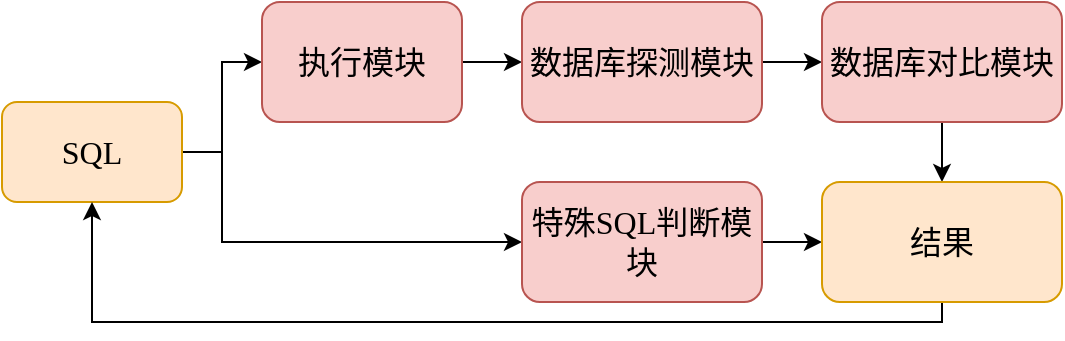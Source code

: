 <mxfile version="28.1.0">
  <diagram name="第 1 页" id="1NQfpE10RjsQGpk9yWqm">
    <mxGraphModel dx="772" dy="397" grid="1" gridSize="10" guides="1" tooltips="1" connect="1" arrows="1" fold="1" page="1" pageScale="1" pageWidth="1169" pageHeight="827" math="0" shadow="0">
      <root>
        <mxCell id="0" />
        <mxCell id="1" parent="0" />
        <mxCell id="n8H8BmY1SFpTSVQSWJXT-7" style="edgeStyle=orthogonalEdgeStyle;rounded=0;orthogonalLoop=1;jettySize=auto;html=1;entryX=0;entryY=0.5;entryDx=0;entryDy=0;" edge="1" parent="1" source="n8H8BmY1SFpTSVQSWJXT-1" target="n8H8BmY1SFpTSVQSWJXT-2">
          <mxGeometry relative="1" as="geometry" />
        </mxCell>
        <mxCell id="n8H8BmY1SFpTSVQSWJXT-9" value="" style="edgeStyle=orthogonalEdgeStyle;rounded=0;orthogonalLoop=1;jettySize=auto;html=1;" edge="1" parent="1" source="n8H8BmY1SFpTSVQSWJXT-1" target="n8H8BmY1SFpTSVQSWJXT-8">
          <mxGeometry relative="1" as="geometry">
            <Array as="points">
              <mxPoint x="340" y="165" />
              <mxPoint x="340" y="210" />
            </Array>
          </mxGeometry>
        </mxCell>
        <mxCell id="n8H8BmY1SFpTSVQSWJXT-1" value="SQL" style="rounded=1;whiteSpace=wrap;html=1;fontFamily=宋体;fontSize=16;fillColor=#ffe6cc;strokeColor=#d79b00;" vertex="1" parent="1">
          <mxGeometry x="230" y="140" width="90" height="50" as="geometry" />
        </mxCell>
        <mxCell id="n8H8BmY1SFpTSVQSWJXT-4" value="" style="edgeStyle=orthogonalEdgeStyle;rounded=0;orthogonalLoop=1;jettySize=auto;html=1;" edge="1" parent="1" source="n8H8BmY1SFpTSVQSWJXT-2" target="n8H8BmY1SFpTSVQSWJXT-3">
          <mxGeometry relative="1" as="geometry" />
        </mxCell>
        <mxCell id="n8H8BmY1SFpTSVQSWJXT-2" value="执行模块" style="rounded=1;whiteSpace=wrap;html=1;fontFamily=宋体;fontSize=16;fillColor=#f8cecc;strokeColor=#b85450;" vertex="1" parent="1">
          <mxGeometry x="360" y="90" width="100" height="60" as="geometry" />
        </mxCell>
        <mxCell id="n8H8BmY1SFpTSVQSWJXT-6" value="" style="edgeStyle=orthogonalEdgeStyle;rounded=0;orthogonalLoop=1;jettySize=auto;html=1;" edge="1" parent="1" source="n8H8BmY1SFpTSVQSWJXT-3" target="n8H8BmY1SFpTSVQSWJXT-5">
          <mxGeometry relative="1" as="geometry" />
        </mxCell>
        <mxCell id="n8H8BmY1SFpTSVQSWJXT-3" value="数据库探测模块" style="rounded=1;whiteSpace=wrap;html=1;fontFamily=宋体;fontSize=16;fillColor=#f8cecc;strokeColor=#b85450;" vertex="1" parent="1">
          <mxGeometry x="490" y="90" width="120" height="60" as="geometry" />
        </mxCell>
        <mxCell id="n8H8BmY1SFpTSVQSWJXT-12" style="edgeStyle=orthogonalEdgeStyle;rounded=0;orthogonalLoop=1;jettySize=auto;html=1;" edge="1" parent="1" source="n8H8BmY1SFpTSVQSWJXT-5" target="n8H8BmY1SFpTSVQSWJXT-10">
          <mxGeometry relative="1" as="geometry" />
        </mxCell>
        <mxCell id="n8H8BmY1SFpTSVQSWJXT-5" value="数据库对比模块" style="whiteSpace=wrap;html=1;rounded=1;fontFamily=宋体;fontSize=16;fillColor=#f8cecc;strokeColor=#b85450;" vertex="1" parent="1">
          <mxGeometry x="640" y="90" width="120" height="60" as="geometry" />
        </mxCell>
        <mxCell id="n8H8BmY1SFpTSVQSWJXT-11" value="" style="edgeStyle=orthogonalEdgeStyle;rounded=0;orthogonalLoop=1;jettySize=auto;html=1;" edge="1" parent="1" source="n8H8BmY1SFpTSVQSWJXT-8" target="n8H8BmY1SFpTSVQSWJXT-10">
          <mxGeometry relative="1" as="geometry" />
        </mxCell>
        <mxCell id="n8H8BmY1SFpTSVQSWJXT-8" value="特殊SQL判断模块" style="rounded=1;whiteSpace=wrap;html=1;fontFamily=宋体;fontSize=16;fillColor=#f8cecc;strokeColor=#b85450;" vertex="1" parent="1">
          <mxGeometry x="490" y="180" width="120" height="60" as="geometry" />
        </mxCell>
        <mxCell id="n8H8BmY1SFpTSVQSWJXT-14" style="edgeStyle=orthogonalEdgeStyle;rounded=0;orthogonalLoop=1;jettySize=auto;html=1;entryX=0.5;entryY=1;entryDx=0;entryDy=0;" edge="1" parent="1" source="n8H8BmY1SFpTSVQSWJXT-10" target="n8H8BmY1SFpTSVQSWJXT-1">
          <mxGeometry relative="1" as="geometry">
            <Array as="points">
              <mxPoint x="700" y="250" />
              <mxPoint x="275" y="250" />
            </Array>
          </mxGeometry>
        </mxCell>
        <mxCell id="n8H8BmY1SFpTSVQSWJXT-10" value="结果" style="rounded=1;whiteSpace=wrap;html=1;fontFamily=宋体;fontSize=16;fillColor=#ffe6cc;strokeColor=#d79b00;" vertex="1" parent="1">
          <mxGeometry x="640" y="180" width="120" height="60" as="geometry" />
        </mxCell>
      </root>
    </mxGraphModel>
  </diagram>
</mxfile>
